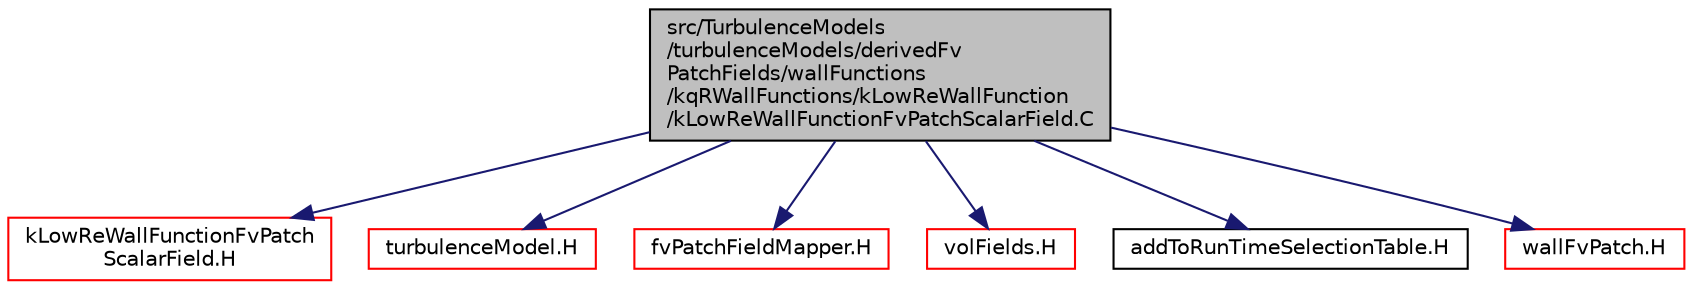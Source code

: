 digraph "src/TurbulenceModels/turbulenceModels/derivedFvPatchFields/wallFunctions/kqRWallFunctions/kLowReWallFunction/kLowReWallFunctionFvPatchScalarField.C"
{
  bgcolor="transparent";
  edge [fontname="Helvetica",fontsize="10",labelfontname="Helvetica",labelfontsize="10"];
  node [fontname="Helvetica",fontsize="10",shape=record];
  Node1 [label="src/TurbulenceModels\l/turbulenceModels/derivedFv\lPatchFields/wallFunctions\l/kqRWallFunctions/kLowReWallFunction\l/kLowReWallFunctionFvPatchScalarField.C",height=0.2,width=0.4,color="black", fillcolor="grey75", style="filled", fontcolor="black"];
  Node1 -> Node2 [color="midnightblue",fontsize="10",style="solid",fontname="Helvetica"];
  Node2 [label="kLowReWallFunctionFvPatch\lScalarField.H",height=0.2,width=0.4,color="red",URL="$a10756.html"];
  Node1 -> Node3 [color="midnightblue",fontsize="10",style="solid",fontname="Helvetica"];
  Node3 [label="turbulenceModel.H",height=0.2,width=0.4,color="red",URL="$a10880.html"];
  Node1 -> Node4 [color="midnightblue",fontsize="10",style="solid",fontname="Helvetica"];
  Node4 [label="fvPatchFieldMapper.H",height=0.2,width=0.4,color="red",URL="$a05667.html"];
  Node1 -> Node5 [color="midnightblue",fontsize="10",style="solid",fontname="Helvetica"];
  Node5 [label="volFields.H",height=0.2,width=0.4,color="red",URL="$a05761.html"];
  Node1 -> Node6 [color="midnightblue",fontsize="10",style="solid",fontname="Helvetica"];
  Node6 [label="addToRunTimeSelectionTable.H",height=0.2,width=0.4,color="black",URL="$a08150.html",tooltip="Macros for easy insertion into run-time selection tables. "];
  Node1 -> Node7 [color="midnightblue",fontsize="10",style="solid",fontname="Helvetica"];
  Node7 [label="wallFvPatch.H",height=0.2,width=0.4,color="red",URL="$a06074.html"];
}
